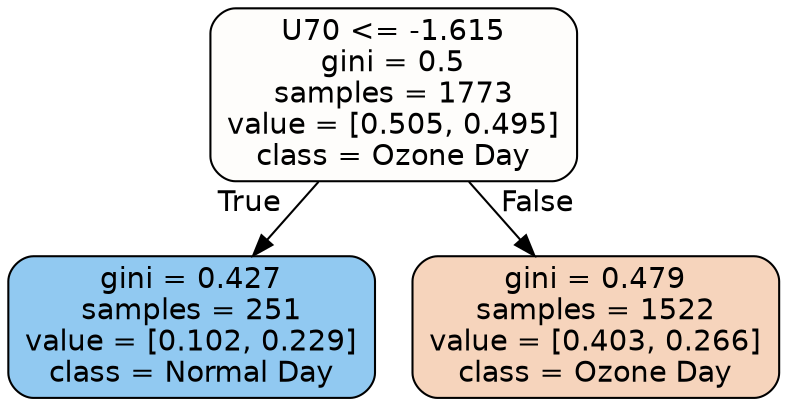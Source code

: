 digraph Tree {
node [shape=box, style="filled, rounded", color="black", fontname=helvetica] ;
edge [fontname=helvetica] ;
0 [label="U70 <= -1.615\ngini = 0.5\nsamples = 1773\nvalue = [0.505, 0.495]\nclass = Ozone Day", fillcolor="#fefdfb"] ;
1 [label="gini = 0.427\nsamples = 251\nvalue = [0.102, 0.229]\nclass = Normal Day", fillcolor="#91c9f1"] ;
0 -> 1 [labeldistance=2.5, labelangle=45, headlabel="True"] ;
2 [label="gini = 0.479\nsamples = 1522\nvalue = [0.403, 0.266]\nclass = Ozone Day", fillcolor="#f6d4bc"] ;
0 -> 2 [labeldistance=2.5, labelangle=-45, headlabel="False"] ;
}
